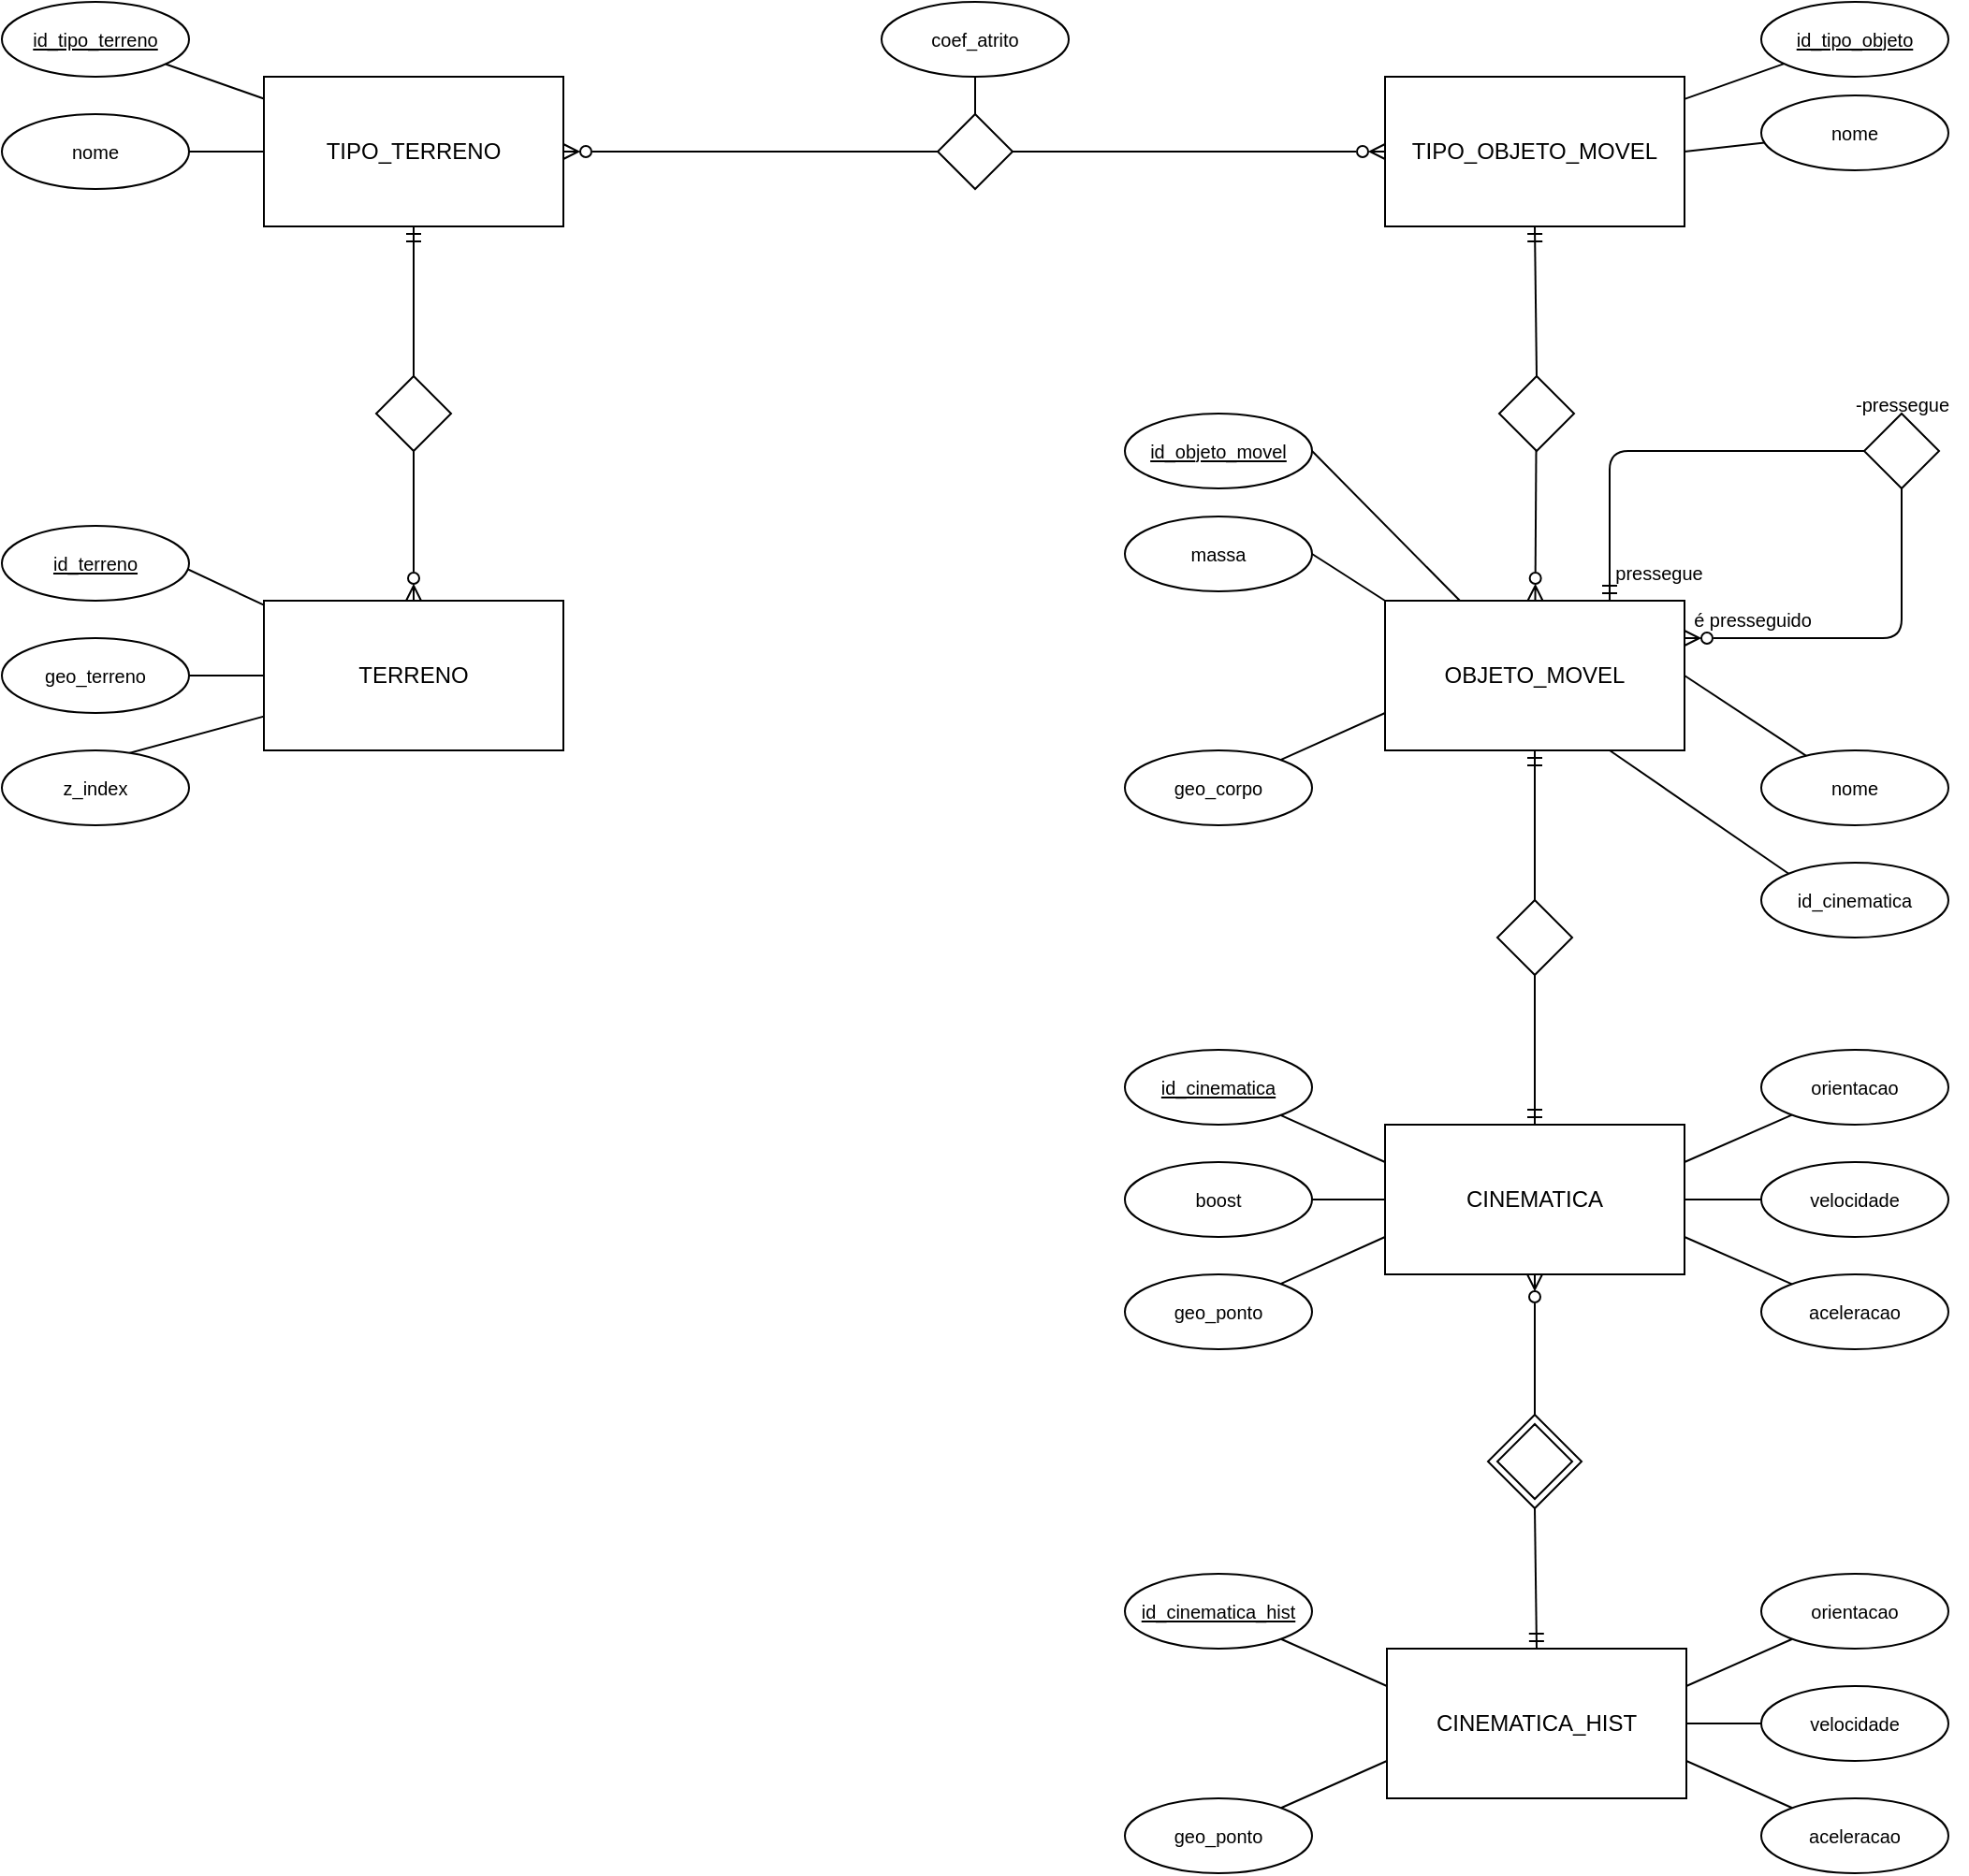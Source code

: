 <mxfile version="24.8.9">
  <diagram id="dItddgFi7ShvuidLizPI" name="Page-1">
    <mxGraphModel dx="1509" dy="813" grid="1" gridSize="10" guides="1" tooltips="1" connect="1" arrows="1" fold="1" page="1" pageScale="1" pageWidth="850" pageHeight="1100" math="0" shadow="0">
      <root>
        <mxCell id="0" />
        <mxCell id="1" parent="0" />
        <mxCell id="18" style="edgeStyle=none;html=1;entryX=0.5;entryY=0;entryDx=0;entryDy=0;startArrow=none;startFill=0;endArrow=none;endFill=0;" parent="1" source="2" target="15" edge="1">
          <mxGeometry relative="1" as="geometry" />
        </mxCell>
        <mxCell id="19" style="edgeStyle=none;html=1;entryX=0;entryY=0.5;entryDx=0;entryDy=0;startArrow=none;startFill=0;endArrow=none;endFill=0;" parent="1" source="2" target="14" edge="1">
          <mxGeometry relative="1" as="geometry" />
        </mxCell>
        <mxCell id="20" style="edgeStyle=none;html=1;entryX=0;entryY=0.5;entryDx=0;entryDy=0;startArrow=none;startFill=0;endArrow=none;endFill=0;" parent="1" source="2" target="11" edge="1">
          <mxGeometry relative="1" as="geometry" />
        </mxCell>
        <mxCell id="91" style="edgeStyle=none;rounded=0;html=1;entryX=0;entryY=0.5;entryDx=0;entryDy=0;fontSize=10;startArrow=ERzeroToMany;startFill=0;endArrow=none;endFill=0;exitX=1;exitY=0.5;exitDx=0;exitDy=0;" parent="1" source="3" target="88" edge="1">
          <mxGeometry relative="1" as="geometry" />
        </mxCell>
        <mxCell id="2" value="TERRENO" style="rounded=0;whiteSpace=wrap;html=1;" parent="1" vertex="1">
          <mxGeometry x="520" y="480" width="160" height="80" as="geometry" />
        </mxCell>
        <mxCell id="6" style="edgeStyle=none;html=1;entryX=0.5;entryY=0;entryDx=0;entryDy=0;endArrow=none;endFill=0;startArrow=ERmandOne;startFill=0;" parent="1" source="3" target="5" edge="1">
          <mxGeometry relative="1" as="geometry">
            <mxPoint x="600" y="320" as="targetPoint" />
          </mxGeometry>
        </mxCell>
        <mxCell id="16" style="edgeStyle=none;html=1;startArrow=none;startFill=0;endArrow=none;endFill=0;" parent="1" source="3" target="10" edge="1">
          <mxGeometry relative="1" as="geometry" />
        </mxCell>
        <mxCell id="17" style="edgeStyle=none;html=1;startArrow=none;startFill=0;endArrow=none;endFill=0;" parent="1" source="3" target="9" edge="1">
          <mxGeometry relative="1" as="geometry" />
        </mxCell>
        <mxCell id="3" value="TIPO_TERRENO" style="rounded=0;whiteSpace=wrap;html=1;" parent="1" vertex="1">
          <mxGeometry x="520" y="200" width="160" height="80" as="geometry" />
        </mxCell>
        <mxCell id="7" style="edgeStyle=none;html=1;entryX=0.5;entryY=0;entryDx=0;entryDy=0;endArrow=ERzeroToMany;endFill=0;" parent="1" source="5" target="2" edge="1">
          <mxGeometry relative="1" as="geometry" />
        </mxCell>
        <mxCell id="5" value="" style="rhombus;whiteSpace=wrap;html=1;" parent="1" vertex="1">
          <mxGeometry x="580" y="360" width="40" height="40" as="geometry" />
        </mxCell>
        <mxCell id="9" value="&lt;u style=&quot;font-size: 10px;&quot;&gt;id_tipo_terreno&lt;/u&gt;" style="ellipse;whiteSpace=wrap;html=1;fontSize=10;" parent="1" vertex="1">
          <mxGeometry x="380" y="160" width="100" height="40" as="geometry" />
        </mxCell>
        <mxCell id="10" value="nome" style="ellipse;whiteSpace=wrap;html=1;fontSize=10;" parent="1" vertex="1">
          <mxGeometry x="380" y="220" width="100" height="40" as="geometry" />
        </mxCell>
        <mxCell id="11" value="z_index" style="ellipse;whiteSpace=wrap;html=1;fontSize=10;" parent="1" vertex="1">
          <mxGeometry x="380" y="560" width="100" height="40" as="geometry" />
        </mxCell>
        <mxCell id="14" value="geo_terreno" style="ellipse;whiteSpace=wrap;html=1;fontSize=10;" parent="1" vertex="1">
          <mxGeometry x="380" y="500" width="100" height="40" as="geometry" />
        </mxCell>
        <mxCell id="15" value="&lt;u style=&quot;font-size: 10px;&quot;&gt;id_terreno&lt;/u&gt;" style="ellipse;whiteSpace=wrap;html=1;fontSize=10;" parent="1" vertex="1">
          <mxGeometry x="380" y="440" width="100" height="40" as="geometry" />
        </mxCell>
        <mxCell id="56" style="edgeStyle=none;html=1;entryX=0.5;entryY=0;entryDx=0;entryDy=0;startArrow=ERzeroToMany;startFill=0;endArrow=none;endFill=0;" parent="1" source="21" target="55" edge="1">
          <mxGeometry relative="1" as="geometry" />
        </mxCell>
        <mxCell id="79" style="edgeStyle=orthogonalEdgeStyle;html=1;exitX=1;exitY=0.25;exitDx=0;exitDy=0;entryX=0.5;entryY=1;entryDx=0;entryDy=0;fontSize=10;startArrow=ERzeroToMany;startFill=0;endArrow=none;endFill=0;" parent="1" source="21" target="77" edge="1">
          <mxGeometry relative="1" as="geometry" />
        </mxCell>
        <mxCell id="21" value="OBJETO_MOVEL" style="rounded=0;whiteSpace=wrap;html=1;" parent="1" vertex="1">
          <mxGeometry x="1119" y="480" width="160" height="80" as="geometry" />
        </mxCell>
        <mxCell id="24" style="edgeStyle=none;html=1;entryX=0.5;entryY=0;entryDx=0;entryDy=0;startArrow=ERmandOne;startFill=0;endArrow=none;endFill=0;" parent="1" source="22" edge="1">
          <mxGeometry relative="1" as="geometry">
            <mxPoint x="1199.0" y="600" as="targetPoint" />
          </mxGeometry>
        </mxCell>
        <mxCell id="28" style="edgeStyle=none;html=1;startArrow=ERzeroToMany;startFill=0;endArrow=none;endFill=0;entryX=0.5;entryY=0;entryDx=0;entryDy=0;" parent="1" source="22" target="70" edge="1">
          <mxGeometry relative="1" as="geometry" />
        </mxCell>
        <mxCell id="41" value="" style="edgeStyle=none;html=1;startArrow=none;startFill=0;endArrow=none;endFill=0;" parent="1" source="22" target="35" edge="1">
          <mxGeometry relative="1" as="geometry" />
        </mxCell>
        <mxCell id="22" value="CINEMATICA" style="rounded=0;whiteSpace=wrap;html=1;" parent="1" vertex="1">
          <mxGeometry x="1119" y="760" width="160" height="80" as="geometry" />
        </mxCell>
        <mxCell id="25" style="edgeStyle=none;html=1;entryX=0.5;entryY=1;entryDx=0;entryDy=0;startArrow=none;startFill=0;endArrow=ERmandOne;endFill=0;exitX=0.5;exitY=1;exitDx=0;exitDy=0;" parent="1" source="23" target="21" edge="1">
          <mxGeometry relative="1" as="geometry">
            <mxPoint x="1199.0" y="650" as="sourcePoint" />
          </mxGeometry>
        </mxCell>
        <mxCell id="26" value="CINEMATICA_HIST" style="rounded=0;whiteSpace=wrap;html=1;" parent="1" vertex="1">
          <mxGeometry x="1120" y="1040" width="160" height="80" as="geometry" />
        </mxCell>
        <mxCell id="29" style="edgeStyle=none;html=1;entryX=0.5;entryY=0;entryDx=0;entryDy=0;startArrow=none;startFill=0;endArrow=ERmandOne;endFill=0;exitX=0.5;exitY=1;exitDx=0;exitDy=0;" parent="1" source="70" target="26" edge="1">
          <mxGeometry relative="1" as="geometry">
            <mxPoint x="1200" y="1005" as="sourcePoint" />
          </mxGeometry>
        </mxCell>
        <mxCell id="42" style="edgeStyle=none;html=1;entryX=0;entryY=0.25;entryDx=0;entryDy=0;startArrow=none;startFill=0;endArrow=none;endFill=0;" parent="1" source="33" target="22" edge="1">
          <mxGeometry relative="1" as="geometry" />
        </mxCell>
        <mxCell id="33" value="&lt;u style=&quot;font-size: 10px;&quot;&gt;id_cinematica&lt;/u&gt;" style="ellipse;whiteSpace=wrap;html=1;fontSize=10;" parent="1" vertex="1">
          <mxGeometry x="980" y="720" width="100" height="40" as="geometry" />
        </mxCell>
        <mxCell id="40" style="edgeStyle=none;html=1;startArrow=none;startFill=0;endArrow=none;endFill=0;entryX=1;entryY=0.25;entryDx=0;entryDy=0;" parent="1" source="34" target="22" edge="1">
          <mxGeometry relative="1" as="geometry">
            <mxPoint x="1119" y="780" as="targetPoint" />
          </mxGeometry>
        </mxCell>
        <mxCell id="34" value="orientacao" style="ellipse;whiteSpace=wrap;html=1;fontSize=10;" parent="1" vertex="1">
          <mxGeometry x="1320" y="720" width="100" height="40" as="geometry" />
        </mxCell>
        <mxCell id="35" value="velocidade" style="ellipse;whiteSpace=wrap;html=1;fontSize=10;" parent="1" vertex="1">
          <mxGeometry x="1320" y="780" width="100" height="40" as="geometry" />
        </mxCell>
        <mxCell id="38" style="edgeStyle=none;html=1;entryX=1;entryY=0.75;entryDx=0;entryDy=0;startArrow=none;startFill=0;endArrow=none;endFill=0;" parent="1" source="36" target="22" edge="1">
          <mxGeometry relative="1" as="geometry" />
        </mxCell>
        <mxCell id="36" value="aceleracao" style="ellipse;whiteSpace=wrap;html=1;fontSize=10;" parent="1" vertex="1">
          <mxGeometry x="1320" y="840" width="100" height="40" as="geometry" />
        </mxCell>
        <mxCell id="43" style="edgeStyle=none;html=1;startArrow=none;startFill=0;endArrow=none;endFill=0;entryX=0;entryY=0.75;entryDx=0;entryDy=0;" parent="1" source="37" target="22" edge="1">
          <mxGeometry relative="1" as="geometry">
            <mxPoint x="1060" y="800" as="targetPoint" />
          </mxGeometry>
        </mxCell>
        <mxCell id="37" value="geo_ponto" style="ellipse;whiteSpace=wrap;html=1;fontSize=10;" parent="1" vertex="1">
          <mxGeometry x="980" y="840" width="100" height="40" as="geometry" />
        </mxCell>
        <mxCell id="51" style="edgeStyle=none;html=1;entryX=0.25;entryY=0;entryDx=0;entryDy=0;startArrow=none;startFill=0;endArrow=none;endFill=0;exitX=1;exitY=0.5;exitDx=0;exitDy=0;" parent="1" source="44" target="21" edge="1">
          <mxGeometry relative="1" as="geometry" />
        </mxCell>
        <mxCell id="44" value="&lt;u style=&quot;font-size: 10px;&quot;&gt;id_objeto_movel&lt;/u&gt;" style="ellipse;whiteSpace=wrap;html=1;fontSize=10;" parent="1" vertex="1">
          <mxGeometry x="980" y="380" width="100" height="40" as="geometry" />
        </mxCell>
        <mxCell id="52" style="edgeStyle=none;html=1;entryX=1;entryY=0.5;entryDx=0;entryDy=0;startArrow=none;startFill=0;endArrow=none;endFill=0;" parent="1" source="45" target="21" edge="1">
          <mxGeometry relative="1" as="geometry" />
        </mxCell>
        <mxCell id="45" value="nome" style="ellipse;whiteSpace=wrap;html=1;fontSize=10;" parent="1" vertex="1">
          <mxGeometry x="1320" y="560" width="100" height="40" as="geometry" />
        </mxCell>
        <mxCell id="50" style="edgeStyle=none;html=1;entryX=0.75;entryY=1;entryDx=0;entryDy=0;startArrow=none;startFill=0;endArrow=none;endFill=0;exitX=0;exitY=0;exitDx=0;exitDy=0;" parent="1" source="46" target="21" edge="1">
          <mxGeometry relative="1" as="geometry" />
        </mxCell>
        <mxCell id="46" value="id_cinematica" style="ellipse;whiteSpace=wrap;html=1;fontSize=10;" parent="1" vertex="1">
          <mxGeometry x="1320" y="620" width="100" height="40" as="geometry" />
        </mxCell>
        <mxCell id="78" style="edgeStyle=none;html=1;entryX=0;entryY=0.75;entryDx=0;entryDy=0;fontSize=10;startArrow=none;startFill=0;endArrow=none;endFill=0;" parent="1" source="47" target="21" edge="1">
          <mxGeometry relative="1" as="geometry" />
        </mxCell>
        <mxCell id="47" value="geo_corpo" style="ellipse;whiteSpace=wrap;html=1;fontSize=10;" parent="1" vertex="1">
          <mxGeometry x="980" y="560" width="100" height="40" as="geometry" />
        </mxCell>
        <mxCell id="54" value="TIPO_OBJETO_MOVEL" style="rounded=0;whiteSpace=wrap;html=1;" parent="1" vertex="1">
          <mxGeometry x="1119" y="200" width="160" height="80" as="geometry" />
        </mxCell>
        <mxCell id="57" style="edgeStyle=none;html=1;entryX=0.5;entryY=1;entryDx=0;entryDy=0;startArrow=none;startFill=0;endArrow=ERmandOne;endFill=0;exitX=0.5;exitY=0;exitDx=0;exitDy=0;" parent="1" source="55" target="54" edge="1">
          <mxGeometry relative="1" as="geometry">
            <mxPoint x="1199" y="320" as="sourcePoint" />
          </mxGeometry>
        </mxCell>
        <mxCell id="55" value="" style="rhombus;whiteSpace=wrap;html=1;" parent="1" vertex="1">
          <mxGeometry x="1180" y="360" width="40" height="40" as="geometry" />
        </mxCell>
        <mxCell id="61" style="edgeStyle=none;html=1;startArrow=none;startFill=0;endArrow=none;endFill=0;" parent="1" source="58" target="54" edge="1">
          <mxGeometry relative="1" as="geometry" />
        </mxCell>
        <mxCell id="58" value="&lt;u&gt;id_tipo_objeto&lt;/u&gt;" style="ellipse;whiteSpace=wrap;html=1;fontSize=10;" parent="1" vertex="1">
          <mxGeometry x="1320" y="160" width="100" height="40" as="geometry" />
        </mxCell>
        <mxCell id="60" style="edgeStyle=none;html=1;entryX=1;entryY=0.5;entryDx=0;entryDy=0;startArrow=none;startFill=0;endArrow=none;endFill=0;" parent="1" source="59" target="54" edge="1">
          <mxGeometry relative="1" as="geometry" />
        </mxCell>
        <mxCell id="59" value="nome" style="ellipse;whiteSpace=wrap;html=1;fontSize=10;" parent="1" vertex="1">
          <mxGeometry x="1320" y="210" width="100" height="40" as="geometry" />
        </mxCell>
        <mxCell id="63" value="" style="edgeStyle=none;html=1;entryX=0.5;entryY=1;entryDx=0;entryDy=0;startArrow=none;startFill=0;endArrow=none;endFill=0;exitX=0.5;exitY=1;exitDx=0;exitDy=0;" parent="1" edge="1">
          <mxGeometry relative="1" as="geometry">
            <mxPoint x="1199.0" y="730" as="sourcePoint" />
            <mxPoint x="1199" y="720" as="targetPoint" />
          </mxGeometry>
        </mxCell>
        <mxCell id="23" value="" style="rhombus;whiteSpace=wrap;html=1;" parent="1" vertex="1">
          <mxGeometry x="1179" y="640" width="40" height="40" as="geometry" />
        </mxCell>
        <mxCell id="72" style="edgeStyle=none;html=1;entryX=0;entryY=0.75;entryDx=0;entryDy=0;fontSize=10;startArrow=none;startFill=0;endArrow=none;endFill=0;" parent="1" source="65" target="26" edge="1">
          <mxGeometry relative="1" as="geometry" />
        </mxCell>
        <mxCell id="65" value="geo_ponto" style="ellipse;whiteSpace=wrap;html=1;fontSize=10;" parent="1" vertex="1">
          <mxGeometry x="980" y="1120" width="100" height="40" as="geometry" />
        </mxCell>
        <mxCell id="73" style="edgeStyle=none;html=1;entryX=1;entryY=0.75;entryDx=0;entryDy=0;fontSize=10;startArrow=none;startFill=0;endArrow=none;endFill=0;" parent="1" source="66" target="26" edge="1">
          <mxGeometry relative="1" as="geometry" />
        </mxCell>
        <mxCell id="66" value="aceleracao" style="ellipse;whiteSpace=wrap;html=1;fontSize=10;" parent="1" vertex="1">
          <mxGeometry x="1320" y="1120" width="100" height="40" as="geometry" />
        </mxCell>
        <mxCell id="74" style="edgeStyle=none;html=1;fontSize=10;startArrow=none;startFill=0;endArrow=none;endFill=0;" parent="1" source="67" target="26" edge="1">
          <mxGeometry relative="1" as="geometry" />
        </mxCell>
        <mxCell id="67" value="velocidade" style="ellipse;whiteSpace=wrap;html=1;fontSize=10;" parent="1" vertex="1">
          <mxGeometry x="1320" y="1060" width="100" height="40" as="geometry" />
        </mxCell>
        <mxCell id="75" style="edgeStyle=none;html=1;entryX=1;entryY=0.25;entryDx=0;entryDy=0;fontSize=10;startArrow=none;startFill=0;endArrow=none;endFill=0;" parent="1" source="68" target="26" edge="1">
          <mxGeometry relative="1" as="geometry" />
        </mxCell>
        <mxCell id="68" value="orientacao" style="ellipse;whiteSpace=wrap;html=1;fontSize=10;" parent="1" vertex="1">
          <mxGeometry x="1320" y="1000" width="100" height="40" as="geometry" />
        </mxCell>
        <mxCell id="76" style="edgeStyle=none;html=1;entryX=0;entryY=0.25;entryDx=0;entryDy=0;fontSize=10;startArrow=none;startFill=0;endArrow=none;endFill=0;" parent="1" source="69" target="26" edge="1">
          <mxGeometry relative="1" as="geometry" />
        </mxCell>
        <mxCell id="69" value="&lt;u style=&quot;font-size: 10px;&quot;&gt;id_cinematica_hist&lt;/u&gt;" style="ellipse;whiteSpace=wrap;html=1;fontSize=10;" parent="1" vertex="1">
          <mxGeometry x="980" y="1000" width="100" height="40" as="geometry" />
        </mxCell>
        <mxCell id="80" style="edgeStyle=orthogonalEdgeStyle;html=1;entryX=0.75;entryY=0;entryDx=0;entryDy=0;fontSize=10;startArrow=none;startFill=0;endArrow=ERmandOne;endFill=0;" parent="1" source="77" target="21" edge="1">
          <mxGeometry relative="1" as="geometry" />
        </mxCell>
        <mxCell id="82" value="pressegue" style="text;html=1;align=center;verticalAlign=middle;resizable=0;points=[];autosize=1;strokeColor=none;fillColor=none;fontSize=10;" parent="1" vertex="1">
          <mxGeometry x="1230" y="450" width="70" height="30" as="geometry" />
        </mxCell>
        <mxCell id="83" value="é presseguido" style="text;html=1;align=center;verticalAlign=middle;resizable=0;points=[];autosize=1;strokeColor=none;fillColor=none;fontSize=10;" parent="1" vertex="1">
          <mxGeometry x="1270" y="475" width="90" height="30" as="geometry" />
        </mxCell>
        <mxCell id="86" style="rounded=0;html=1;entryX=0;entryY=0.5;entryDx=0;entryDy=0;fontSize=10;startArrow=none;startFill=0;endArrow=none;endFill=0;exitX=1;exitY=0.5;exitDx=0;exitDy=0;" parent="1" source="84" target="22" edge="1">
          <mxGeometry relative="1" as="geometry" />
        </mxCell>
        <mxCell id="84" value="boost" style="ellipse;whiteSpace=wrap;html=1;fontSize=10;" parent="1" vertex="1">
          <mxGeometry x="980" y="780" width="100" height="40" as="geometry" />
        </mxCell>
        <mxCell id="87" value="" style="group" parent="1" vertex="1" connectable="0">
          <mxGeometry x="1174" y="915" width="50" height="50" as="geometry" />
        </mxCell>
        <mxCell id="27" value="" style="rhombus;whiteSpace=wrap;html=1;" parent="87" vertex="1">
          <mxGeometry x="5" y="5" width="40" height="40" as="geometry" />
        </mxCell>
        <mxCell id="70" value="" style="rhombus;whiteSpace=wrap;html=1;fillColor=none;" parent="87" vertex="1">
          <mxGeometry width="50" height="50" as="geometry" />
        </mxCell>
        <mxCell id="90" style="edgeStyle=none;rounded=0;html=1;entryX=0;entryY=0.5;entryDx=0;entryDy=0;fontSize=10;startArrow=none;startFill=0;endArrow=ERzeroToMany;endFill=0;" parent="1" source="88" target="54" edge="1">
          <mxGeometry relative="1" as="geometry" />
        </mxCell>
        <mxCell id="88" value="" style="rhombus;whiteSpace=wrap;html=1;" parent="1" vertex="1">
          <mxGeometry x="880" y="220" width="40" height="40" as="geometry" />
        </mxCell>
        <mxCell id="89" value="" style="group" parent="1" vertex="1" connectable="0">
          <mxGeometry x="1360" y="360" width="70" height="60" as="geometry" />
        </mxCell>
        <mxCell id="77" value="" style="rhombus;whiteSpace=wrap;html=1;" parent="89" vertex="1">
          <mxGeometry x="15" y="20" width="40" height="40" as="geometry" />
        </mxCell>
        <mxCell id="81" value="-pressegue" style="text;html=1;align=center;verticalAlign=middle;resizable=0;points=[];autosize=1;strokeColor=none;fillColor=none;fontSize=10;" parent="89" vertex="1">
          <mxGeometry width="70" height="30" as="geometry" />
        </mxCell>
        <mxCell id="93" style="edgeStyle=none;rounded=0;html=1;entryX=0.5;entryY=0;entryDx=0;entryDy=0;fontSize=10;startArrow=none;startFill=0;endArrow=none;endFill=0;" parent="1" source="92" target="88" edge="1">
          <mxGeometry relative="1" as="geometry" />
        </mxCell>
        <mxCell id="92" value="coef_atrito" style="ellipse;whiteSpace=wrap;html=1;fontSize=10;" parent="1" vertex="1">
          <mxGeometry x="850" y="160" width="100" height="40" as="geometry" />
        </mxCell>
        <mxCell id="amwORD5bS3H0u9NeptFM-94" style="rounded=0;orthogonalLoop=1;jettySize=auto;html=1;entryX=0;entryY=0;entryDx=0;entryDy=0;endArrow=none;endFill=0;exitX=1;exitY=0.5;exitDx=0;exitDy=0;" edge="1" parent="1" source="amwORD5bS3H0u9NeptFM-93" target="21">
          <mxGeometry relative="1" as="geometry" />
        </mxCell>
        <mxCell id="amwORD5bS3H0u9NeptFM-93" value="massa" style="ellipse;whiteSpace=wrap;html=1;fontSize=10;" vertex="1" parent="1">
          <mxGeometry x="980" y="435" width="100" height="40" as="geometry" />
        </mxCell>
      </root>
    </mxGraphModel>
  </diagram>
</mxfile>
